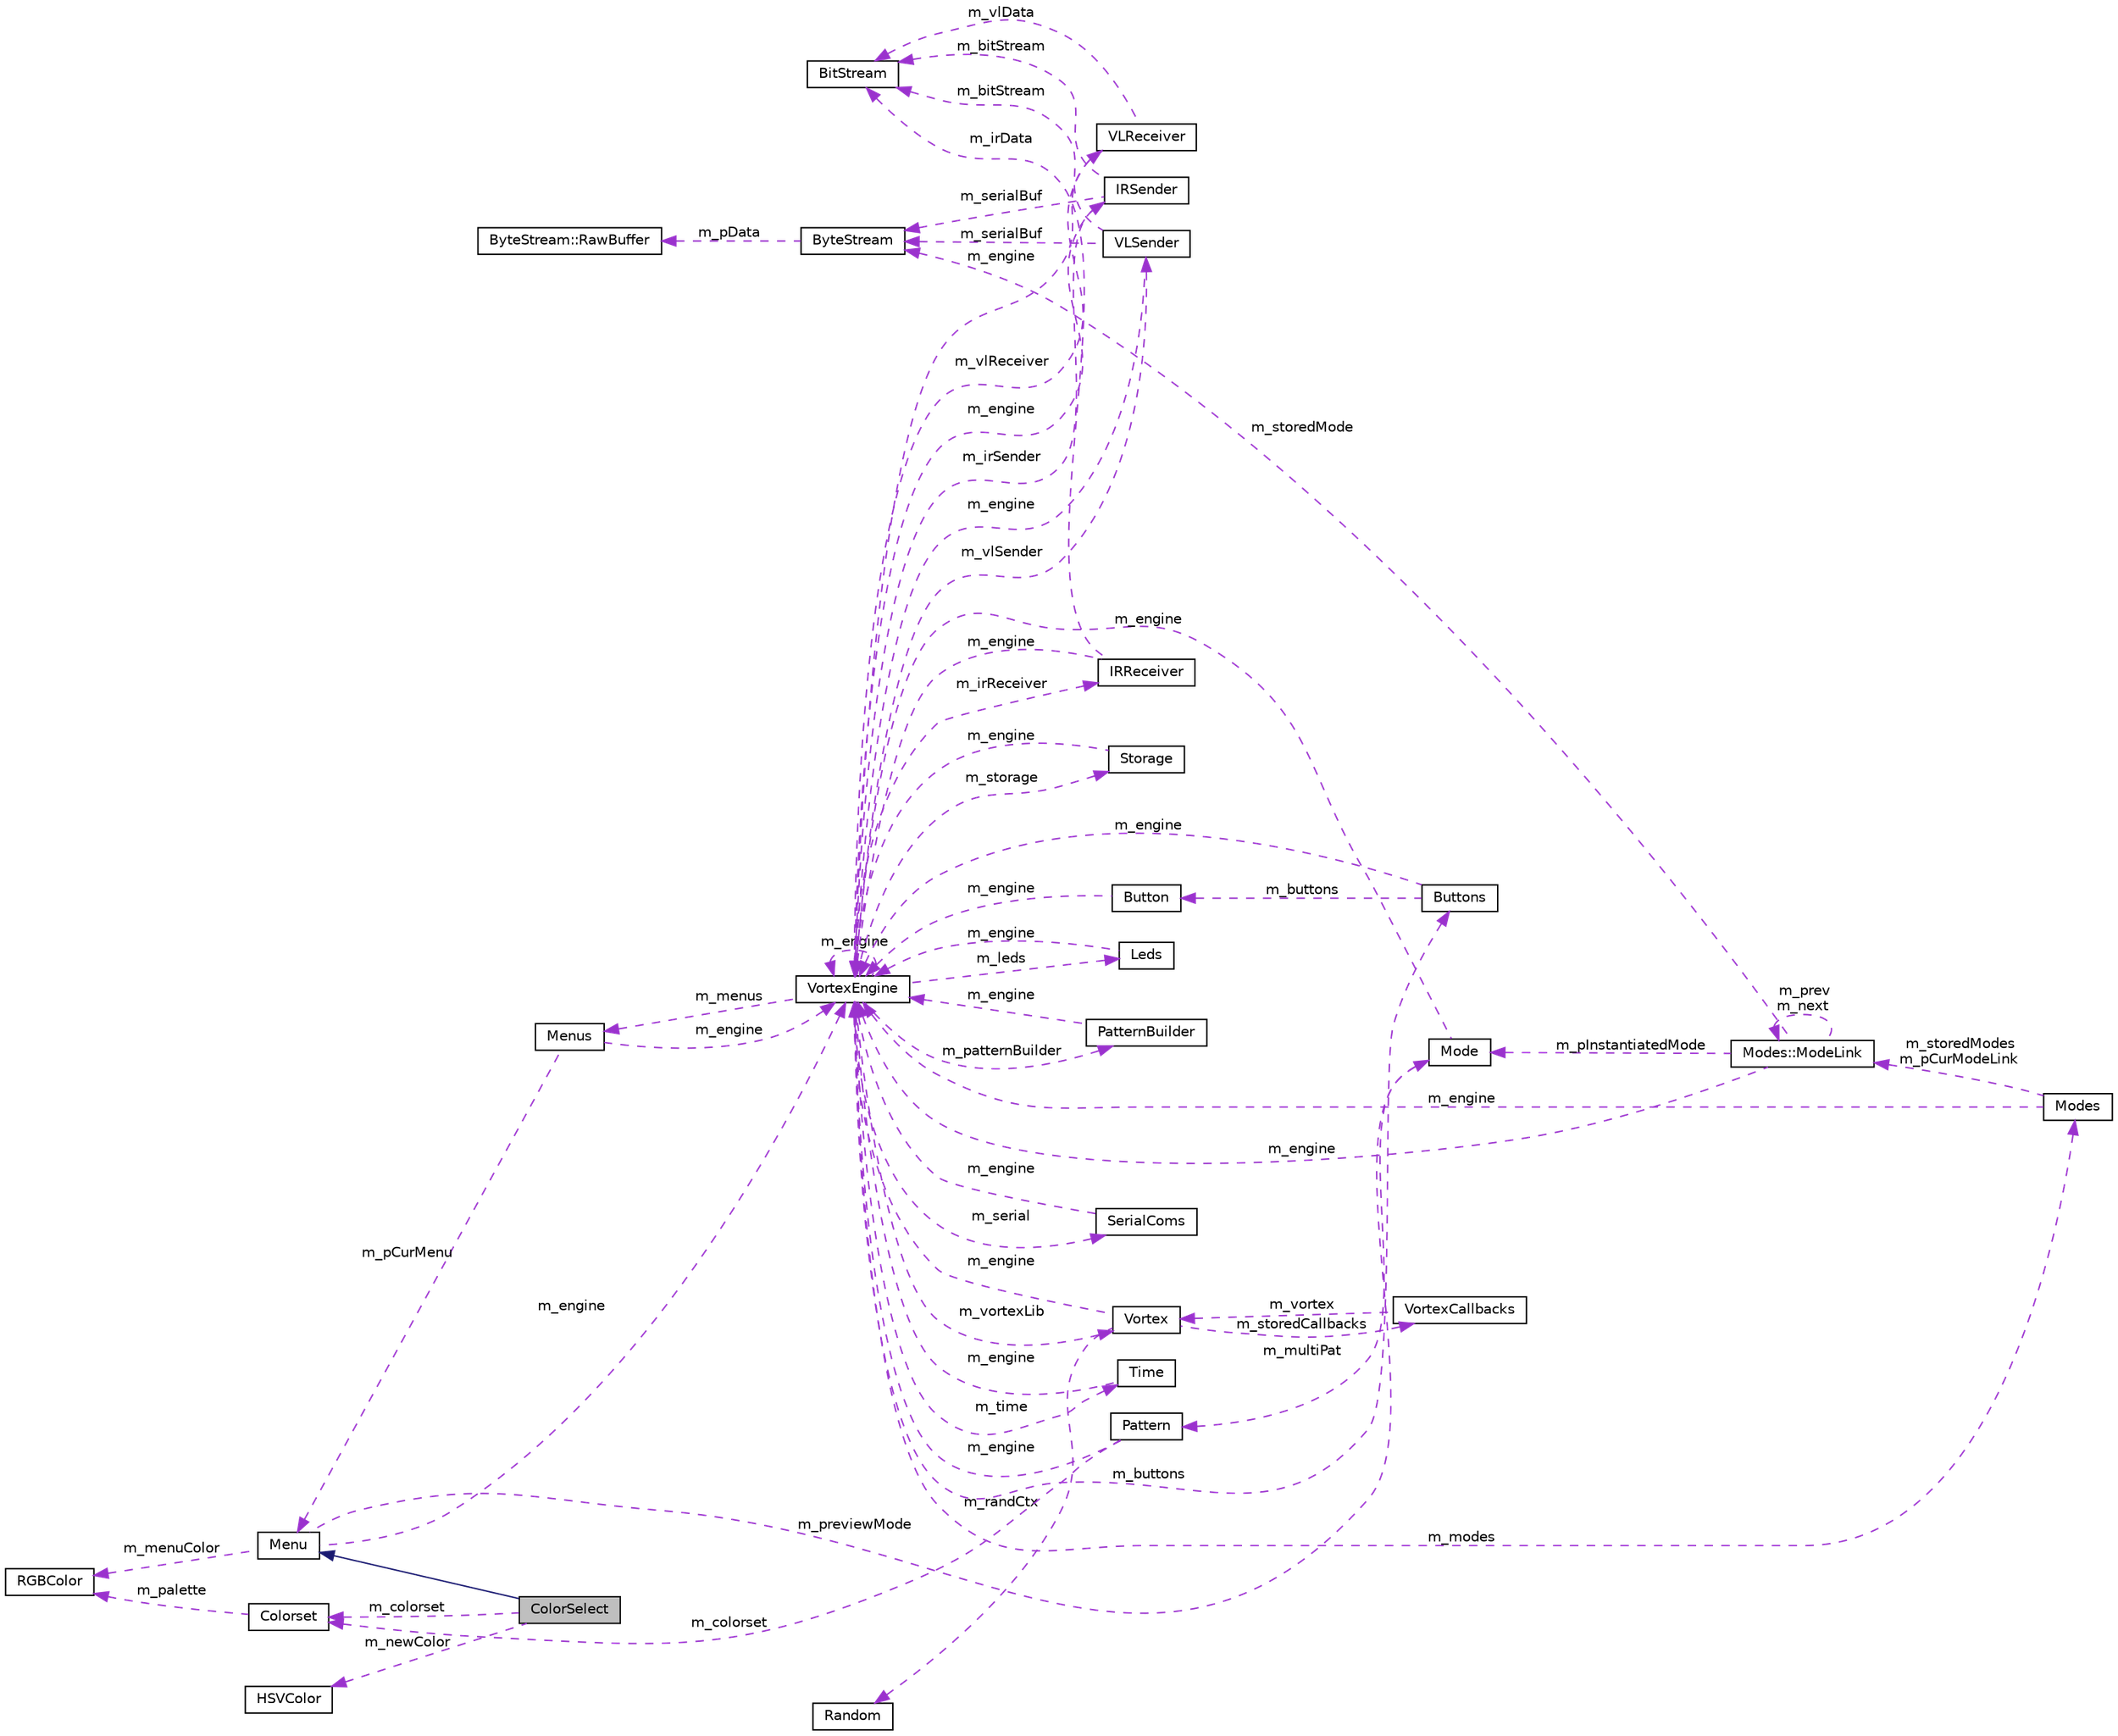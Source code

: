digraph "ColorSelect"
{
 // INTERACTIVE_SVG=YES
 // LATEX_PDF_SIZE
  bgcolor="transparent";
  edge [fontname="Helvetica",fontsize="10",labelfontname="Helvetica",labelfontsize="10"];
  node [fontname="Helvetica",fontsize="10",shape=record];
  rankdir="LR";
  Node1 [label="ColorSelect",height=0.2,width=0.4,color="black", fillcolor="grey75", style="filled", fontcolor="black",tooltip=" "];
  Node2 -> Node1 [dir="back",color="midnightblue",fontsize="10",style="solid",fontname="Helvetica"];
  Node2 [label="Menu",height=0.2,width=0.4,color="black",URL="$classMenu.html",tooltip=" "];
  Node3 -> Node2 [dir="back",color="darkorchid3",fontsize="10",style="dashed",label=" m_previewMode" ,fontname="Helvetica"];
  Node3 [label="Mode",height=0.2,width=0.4,color="black",URL="$classMode.html",tooltip=" "];
  Node4 -> Node3 [dir="back",color="darkorchid3",fontsize="10",style="dashed",label=" m_engine" ,fontname="Helvetica"];
  Node4 [label="VortexEngine",height=0.2,width=0.4,color="black",URL="$classVortexEngine.html",tooltip=" "];
  Node5 -> Node4 [dir="back",color="darkorchid3",fontsize="10",style="dashed",label=" m_vlReceiver" ,fontname="Helvetica"];
  Node5 [label="VLReceiver",height=0.2,width=0.4,color="black",URL="$classVLReceiver.html",tooltip=" "];
  Node4 -> Node5 [dir="back",color="darkorchid3",fontsize="10",style="dashed",label=" m_engine" ,fontname="Helvetica"];
  Node6 -> Node5 [dir="back",color="darkorchid3",fontsize="10",style="dashed",label=" m_vlData" ,fontname="Helvetica"];
  Node6 [label="BitStream",height=0.2,width=0.4,color="black",URL="$classBitStream.html",tooltip=" "];
  Node7 -> Node4 [dir="back",color="darkorchid3",fontsize="10",style="dashed",label=" m_storage" ,fontname="Helvetica"];
  Node7 [label="Storage",height=0.2,width=0.4,color="black",URL="$classStorage.html",tooltip=" "];
  Node4 -> Node7 [dir="back",color="darkorchid3",fontsize="10",style="dashed",label=" m_engine" ,fontname="Helvetica"];
  Node8 -> Node4 [dir="back",color="darkorchid3",fontsize="10",style="dashed",label=" m_irSender" ,fontname="Helvetica"];
  Node8 [label="IRSender",height=0.2,width=0.4,color="black",URL="$classIRSender.html",tooltip=" "];
  Node4 -> Node8 [dir="back",color="darkorchid3",fontsize="10",style="dashed",label=" m_engine" ,fontname="Helvetica"];
  Node6 -> Node8 [dir="back",color="darkorchid3",fontsize="10",style="dashed",label=" m_bitStream" ,fontname="Helvetica"];
  Node9 -> Node8 [dir="back",color="darkorchid3",fontsize="10",style="dashed",label=" m_serialBuf" ,fontname="Helvetica"];
  Node9 [label="ByteStream",height=0.2,width=0.4,color="black",URL="$classByteStream.html",tooltip=" "];
  Node10 -> Node9 [dir="back",color="darkorchid3",fontsize="10",style="dashed",label=" m_pData" ,fontname="Helvetica"];
  Node10 [label="ByteStream::RawBuffer",height=0.2,width=0.4,color="black",URL="$structByteStream_1_1RawBuffer.html",tooltip=" "];
  Node4 -> Node4 [dir="back",color="darkorchid3",fontsize="10",style="dashed",label=" m_engine" ,fontname="Helvetica"];
  Node11 -> Node4 [dir="back",color="darkorchid3",fontsize="10",style="dashed",label=" m_buttons" ,fontname="Helvetica"];
  Node11 [label="Buttons",height=0.2,width=0.4,color="black",URL="$classButtons.html",tooltip=" "];
  Node4 -> Node11 [dir="back",color="darkorchid3",fontsize="10",style="dashed",label=" m_engine" ,fontname="Helvetica"];
  Node12 -> Node11 [dir="back",color="darkorchid3",fontsize="10",style="dashed",label=" m_buttons" ,fontname="Helvetica"];
  Node12 [label="Button",height=0.2,width=0.4,color="black",URL="$classButton.html",tooltip=" "];
  Node4 -> Node12 [dir="back",color="darkorchid3",fontsize="10",style="dashed",label=" m_engine" ,fontname="Helvetica"];
  Node13 -> Node4 [dir="back",color="darkorchid3",fontsize="10",style="dashed",label=" m_leds" ,fontname="Helvetica"];
  Node13 [label="Leds",height=0.2,width=0.4,color="black",URL="$classLeds.html",tooltip=" "];
  Node4 -> Node13 [dir="back",color="darkorchid3",fontsize="10",style="dashed",label=" m_engine" ,fontname="Helvetica"];
  Node14 -> Node4 [dir="back",color="darkorchid3",fontsize="10",style="dashed",label=" m_patternBuilder" ,fontname="Helvetica"];
  Node14 [label="PatternBuilder",height=0.2,width=0.4,color="black",URL="$classPatternBuilder.html",tooltip=" "];
  Node4 -> Node14 [dir="back",color="darkorchid3",fontsize="10",style="dashed",label=" m_engine" ,fontname="Helvetica"];
  Node15 -> Node4 [dir="back",color="darkorchid3",fontsize="10",style="dashed",label=" m_vlSender" ,fontname="Helvetica"];
  Node15 [label="VLSender",height=0.2,width=0.4,color="black",URL="$classVLSender.html",tooltip=" "];
  Node4 -> Node15 [dir="back",color="darkorchid3",fontsize="10",style="dashed",label=" m_engine" ,fontname="Helvetica"];
  Node6 -> Node15 [dir="back",color="darkorchid3",fontsize="10",style="dashed",label=" m_bitStream" ,fontname="Helvetica"];
  Node9 -> Node15 [dir="back",color="darkorchid3",fontsize="10",style="dashed",label=" m_serialBuf" ,fontname="Helvetica"];
  Node16 -> Node4 [dir="back",color="darkorchid3",fontsize="10",style="dashed",label=" m_modes" ,fontname="Helvetica"];
  Node16 [label="Modes",height=0.2,width=0.4,color="black",URL="$classModes.html",tooltip=" "];
  Node4 -> Node16 [dir="back",color="darkorchid3",fontsize="10",style="dashed",label=" m_engine" ,fontname="Helvetica"];
  Node17 -> Node16 [dir="back",color="darkorchid3",fontsize="10",style="dashed",label=" m_storedModes\nm_pCurModeLink" ,fontname="Helvetica"];
  Node17 [label="Modes::ModeLink",height=0.2,width=0.4,color="black",URL="$classModes_1_1ModeLink.html",tooltip=" "];
  Node3 -> Node17 [dir="back",color="darkorchid3",fontsize="10",style="dashed",label=" m_pInstantiatedMode" ,fontname="Helvetica"];
  Node4 -> Node17 [dir="back",color="darkorchid3",fontsize="10",style="dashed",label=" m_engine" ,fontname="Helvetica"];
  Node9 -> Node17 [dir="back",color="darkorchid3",fontsize="10",style="dashed",label=" m_storedMode" ,fontname="Helvetica"];
  Node17 -> Node17 [dir="back",color="darkorchid3",fontsize="10",style="dashed",label=" m_prev\nm_next" ,fontname="Helvetica"];
  Node18 -> Node4 [dir="back",color="darkorchid3",fontsize="10",style="dashed",label=" m_serial" ,fontname="Helvetica"];
  Node18 [label="SerialComs",height=0.2,width=0.4,color="black",URL="$classSerialComs.html",tooltip=" "];
  Node4 -> Node18 [dir="back",color="darkorchid3",fontsize="10",style="dashed",label=" m_engine" ,fontname="Helvetica"];
  Node19 -> Node4 [dir="back",color="darkorchid3",fontsize="10",style="dashed",label=" m_vortexLib" ,fontname="Helvetica"];
  Node19 [label="Vortex",height=0.2,width=0.4,color="black",URL="$classVortex.html",tooltip=" "];
  Node20 -> Node19 [dir="back",color="darkorchid3",fontsize="10",style="dashed",label=" m_randCtx" ,fontname="Helvetica"];
  Node20 [label="Random",height=0.2,width=0.4,color="black",URL="$classRandom.html",tooltip=" "];
  Node4 -> Node19 [dir="back",color="darkorchid3",fontsize="10",style="dashed",label=" m_engine" ,fontname="Helvetica"];
  Node21 -> Node19 [dir="back",color="darkorchid3",fontsize="10",style="dashed",label=" m_storedCallbacks" ,fontname="Helvetica"];
  Node21 [label="VortexCallbacks",height=0.2,width=0.4,color="black",URL="$classVortexCallbacks.html",tooltip=" "];
  Node19 -> Node21 [dir="back",color="darkorchid3",fontsize="10",style="dashed",label=" m_vortex" ,fontname="Helvetica"];
  Node22 -> Node4 [dir="back",color="darkorchid3",fontsize="10",style="dashed",label=" m_irReceiver" ,fontname="Helvetica"];
  Node22 [label="IRReceiver",height=0.2,width=0.4,color="black",URL="$classIRReceiver.html",tooltip=" "];
  Node4 -> Node22 [dir="back",color="darkorchid3",fontsize="10",style="dashed",label=" m_engine" ,fontname="Helvetica"];
  Node6 -> Node22 [dir="back",color="darkorchid3",fontsize="10",style="dashed",label=" m_irData" ,fontname="Helvetica"];
  Node23 -> Node4 [dir="back",color="darkorchid3",fontsize="10",style="dashed",label=" m_time" ,fontname="Helvetica"];
  Node23 [label="Time",height=0.2,width=0.4,color="black",URL="$classTime.html",tooltip=" "];
  Node4 -> Node23 [dir="back",color="darkorchid3",fontsize="10",style="dashed",label=" m_engine" ,fontname="Helvetica"];
  Node24 -> Node4 [dir="back",color="darkorchid3",fontsize="10",style="dashed",label=" m_menus" ,fontname="Helvetica"];
  Node24 [label="Menus",height=0.2,width=0.4,color="black",URL="$classMenus.html",tooltip=" "];
  Node4 -> Node24 [dir="back",color="darkorchid3",fontsize="10",style="dashed",label=" m_engine" ,fontname="Helvetica"];
  Node2 -> Node24 [dir="back",color="darkorchid3",fontsize="10",style="dashed",label=" m_pCurMenu" ,fontname="Helvetica"];
  Node25 -> Node3 [dir="back",color="darkorchid3",fontsize="10",style="dashed",label=" m_multiPat" ,fontname="Helvetica"];
  Node25 [label="Pattern",height=0.2,width=0.4,color="black",URL="$classPattern.html",tooltip=" "];
  Node4 -> Node25 [dir="back",color="darkorchid3",fontsize="10",style="dashed",label=" m_engine" ,fontname="Helvetica"];
  Node26 -> Node25 [dir="back",color="darkorchid3",fontsize="10",style="dashed",label=" m_colorset" ,fontname="Helvetica"];
  Node26 [label="Colorset",height=0.2,width=0.4,color="black",URL="$classColorset.html",tooltip=" "];
  Node27 -> Node26 [dir="back",color="darkorchid3",fontsize="10",style="dashed",label=" m_palette" ,fontname="Helvetica"];
  Node27 [label="RGBColor",height=0.2,width=0.4,color="black",URL="$classRGBColor.html",tooltip=" "];
  Node27 -> Node2 [dir="back",color="darkorchid3",fontsize="10",style="dashed",label=" m_menuColor" ,fontname="Helvetica"];
  Node4 -> Node2 [dir="back",color="darkorchid3",fontsize="10",style="dashed",label=" m_engine" ,fontname="Helvetica"];
  Node28 -> Node1 [dir="back",color="darkorchid3",fontsize="10",style="dashed",label=" m_newColor" ,fontname="Helvetica"];
  Node28 [label="HSVColor",height=0.2,width=0.4,color="black",URL="$classHSVColor.html",tooltip=" "];
  Node26 -> Node1 [dir="back",color="darkorchid3",fontsize="10",style="dashed",label=" m_colorset" ,fontname="Helvetica"];
}
